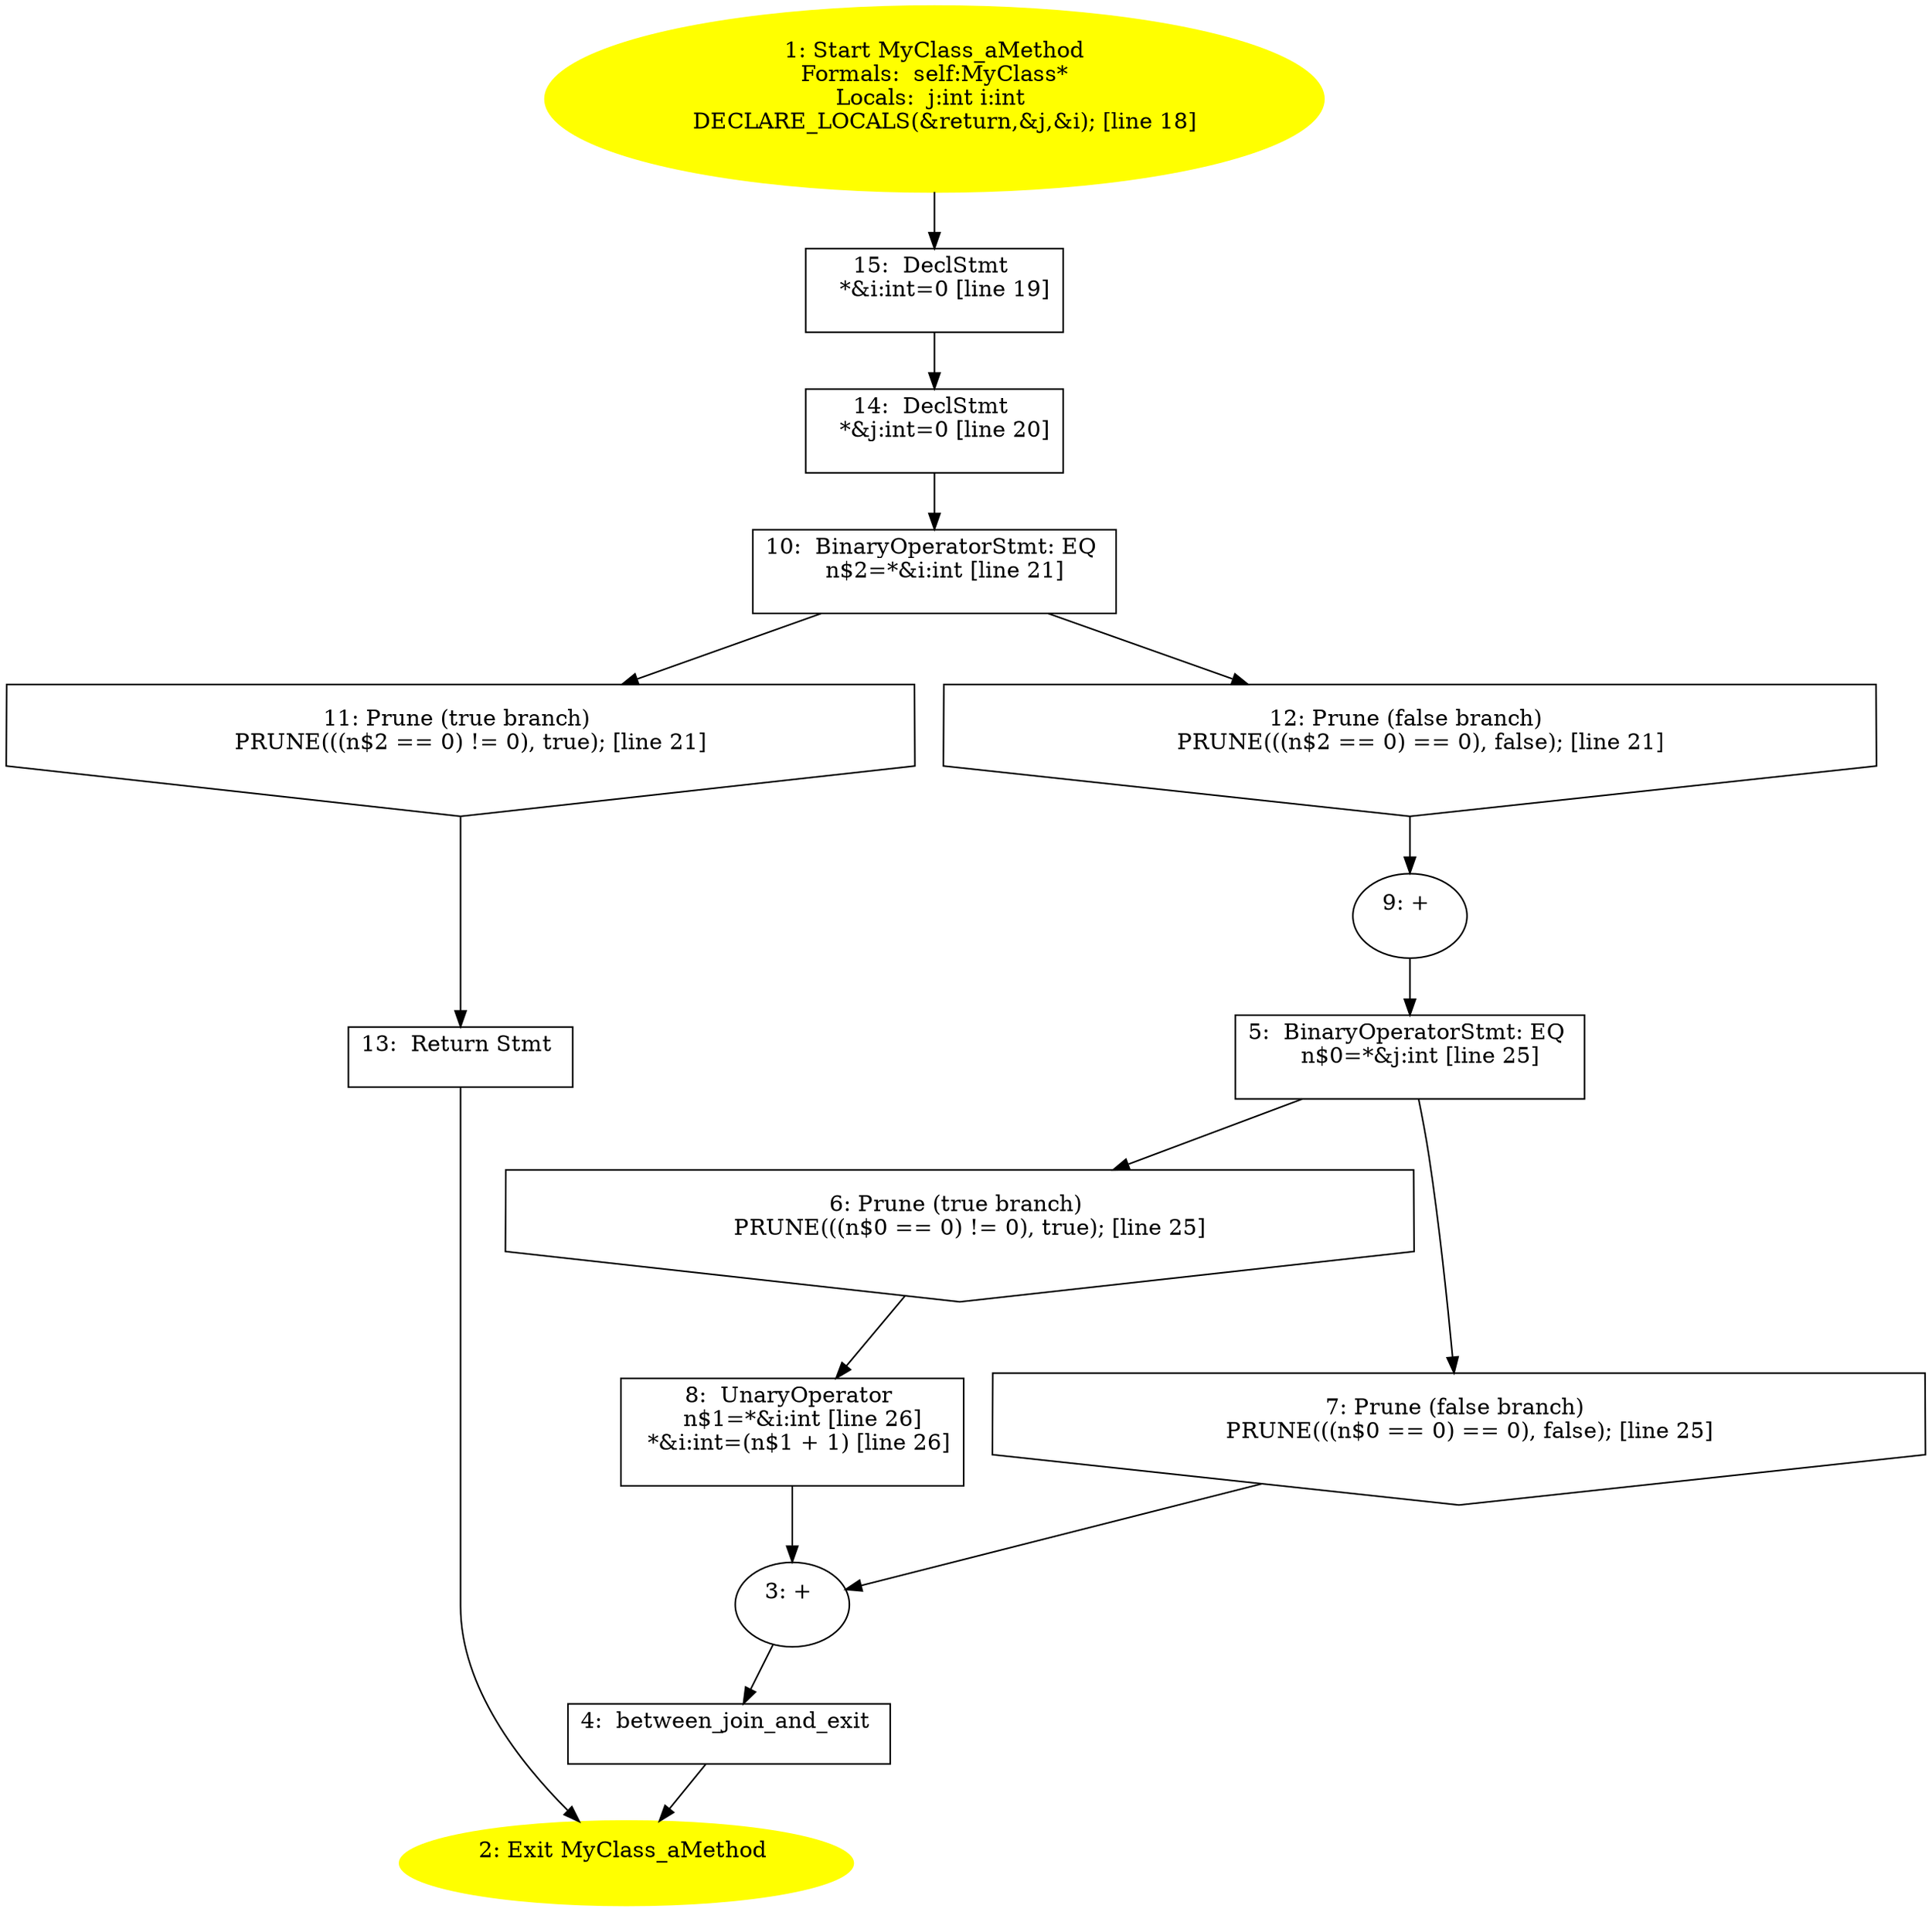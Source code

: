 /* @generated */
digraph iCFG {
"aMethod#MyClass#instance.af06019e61fb7341a36c141ed90caaaf_1" [label="1: Start MyClass_aMethod\nFormals:  self:MyClass*\nLocals:  j:int i:int \n   DECLARE_LOCALS(&return,&j,&i); [line 18]\n " color=yellow style=filled]
	

	 "aMethod#MyClass#instance.af06019e61fb7341a36c141ed90caaaf_1" -> "aMethod#MyClass#instance.af06019e61fb7341a36c141ed90caaaf_15" ;
"aMethod#MyClass#instance.af06019e61fb7341a36c141ed90caaaf_2" [label="2: Exit MyClass_aMethod \n  " color=yellow style=filled]
	

"aMethod#MyClass#instance.af06019e61fb7341a36c141ed90caaaf_3" [label="3: + \n  " ]
	

	 "aMethod#MyClass#instance.af06019e61fb7341a36c141ed90caaaf_3" -> "aMethod#MyClass#instance.af06019e61fb7341a36c141ed90caaaf_4" ;
"aMethod#MyClass#instance.af06019e61fb7341a36c141ed90caaaf_4" [label="4:  between_join_and_exit \n  " shape="box"]
	

	 "aMethod#MyClass#instance.af06019e61fb7341a36c141ed90caaaf_4" -> "aMethod#MyClass#instance.af06019e61fb7341a36c141ed90caaaf_2" ;
"aMethod#MyClass#instance.af06019e61fb7341a36c141ed90caaaf_5" [label="5:  BinaryOperatorStmt: EQ \n   n$0=*&j:int [line 25]\n " shape="box"]
	

	 "aMethod#MyClass#instance.af06019e61fb7341a36c141ed90caaaf_5" -> "aMethod#MyClass#instance.af06019e61fb7341a36c141ed90caaaf_6" ;
	 "aMethod#MyClass#instance.af06019e61fb7341a36c141ed90caaaf_5" -> "aMethod#MyClass#instance.af06019e61fb7341a36c141ed90caaaf_7" ;
"aMethod#MyClass#instance.af06019e61fb7341a36c141ed90caaaf_6" [label="6: Prune (true branch) \n   PRUNE(((n$0 == 0) != 0), true); [line 25]\n " shape="invhouse"]
	

	 "aMethod#MyClass#instance.af06019e61fb7341a36c141ed90caaaf_6" -> "aMethod#MyClass#instance.af06019e61fb7341a36c141ed90caaaf_8" ;
"aMethod#MyClass#instance.af06019e61fb7341a36c141ed90caaaf_7" [label="7: Prune (false branch) \n   PRUNE(((n$0 == 0) == 0), false); [line 25]\n " shape="invhouse"]
	

	 "aMethod#MyClass#instance.af06019e61fb7341a36c141ed90caaaf_7" -> "aMethod#MyClass#instance.af06019e61fb7341a36c141ed90caaaf_3" ;
"aMethod#MyClass#instance.af06019e61fb7341a36c141ed90caaaf_8" [label="8:  UnaryOperator \n   n$1=*&i:int [line 26]\n  *&i:int=(n$1 + 1) [line 26]\n " shape="box"]
	

	 "aMethod#MyClass#instance.af06019e61fb7341a36c141ed90caaaf_8" -> "aMethod#MyClass#instance.af06019e61fb7341a36c141ed90caaaf_3" ;
"aMethod#MyClass#instance.af06019e61fb7341a36c141ed90caaaf_9" [label="9: + \n  " ]
	

	 "aMethod#MyClass#instance.af06019e61fb7341a36c141ed90caaaf_9" -> "aMethod#MyClass#instance.af06019e61fb7341a36c141ed90caaaf_5" ;
"aMethod#MyClass#instance.af06019e61fb7341a36c141ed90caaaf_10" [label="10:  BinaryOperatorStmt: EQ \n   n$2=*&i:int [line 21]\n " shape="box"]
	

	 "aMethod#MyClass#instance.af06019e61fb7341a36c141ed90caaaf_10" -> "aMethod#MyClass#instance.af06019e61fb7341a36c141ed90caaaf_11" ;
	 "aMethod#MyClass#instance.af06019e61fb7341a36c141ed90caaaf_10" -> "aMethod#MyClass#instance.af06019e61fb7341a36c141ed90caaaf_12" ;
"aMethod#MyClass#instance.af06019e61fb7341a36c141ed90caaaf_11" [label="11: Prune (true branch) \n   PRUNE(((n$2 == 0) != 0), true); [line 21]\n " shape="invhouse"]
	

	 "aMethod#MyClass#instance.af06019e61fb7341a36c141ed90caaaf_11" -> "aMethod#MyClass#instance.af06019e61fb7341a36c141ed90caaaf_13" ;
"aMethod#MyClass#instance.af06019e61fb7341a36c141ed90caaaf_12" [label="12: Prune (false branch) \n   PRUNE(((n$2 == 0) == 0), false); [line 21]\n " shape="invhouse"]
	

	 "aMethod#MyClass#instance.af06019e61fb7341a36c141ed90caaaf_12" -> "aMethod#MyClass#instance.af06019e61fb7341a36c141ed90caaaf_9" ;
"aMethod#MyClass#instance.af06019e61fb7341a36c141ed90caaaf_13" [label="13:  Return Stmt \n  " shape="box"]
	

	 "aMethod#MyClass#instance.af06019e61fb7341a36c141ed90caaaf_13" -> "aMethod#MyClass#instance.af06019e61fb7341a36c141ed90caaaf_2" ;
"aMethod#MyClass#instance.af06019e61fb7341a36c141ed90caaaf_14" [label="14:  DeclStmt \n   *&j:int=0 [line 20]\n " shape="box"]
	

	 "aMethod#MyClass#instance.af06019e61fb7341a36c141ed90caaaf_14" -> "aMethod#MyClass#instance.af06019e61fb7341a36c141ed90caaaf_10" ;
"aMethod#MyClass#instance.af06019e61fb7341a36c141ed90caaaf_15" [label="15:  DeclStmt \n   *&i:int=0 [line 19]\n " shape="box"]
	

	 "aMethod#MyClass#instance.af06019e61fb7341a36c141ed90caaaf_15" -> "aMethod#MyClass#instance.af06019e61fb7341a36c141ed90caaaf_14" ;
}
